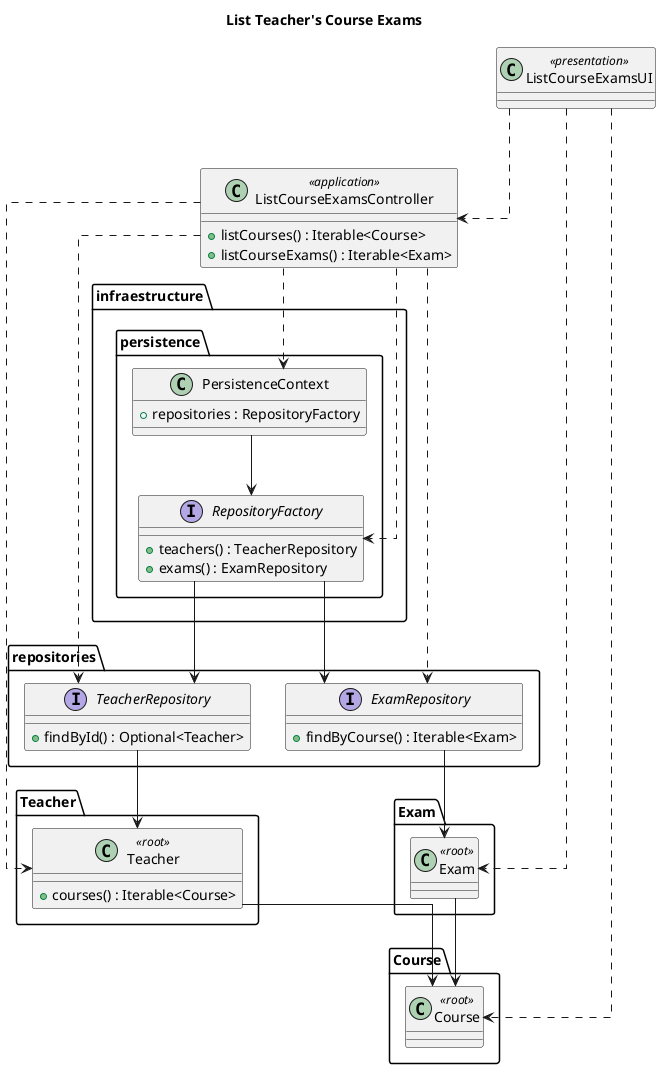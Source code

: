 @startuml
'https://plantuml.com/class-diagram
title List Teacher's Course Exams
top to bottom direction
skinparam linetype ortho

package Teacher {
    class Teacher <<root>> {
        + courses() : Iterable<Course>
    }
}

package Exam {
    class Exam <<root>>
}

package Course {
    class Course <<root>>
}

package repositories {
    interface TeacherRepository{
        + findById() : Optional<Teacher>
    }

    interface ExamRepository{
        + findByCourse() : Iterable<Exam>
    }
}

package infraestructure.persistence {
    class PersistenceContext {
    + repositories : RepositoryFactory
    }

    interface RepositoryFactory {
        + teachers() : TeacherRepository
        + exams() : ExamRepository
    }
}

class ListCourseExamsUI <<presentation>>

class ListCourseExamsController <<application>> {
    + listCourses() : Iterable<Course>
    + listCourseExams() : Iterable<Exam>
}

ListCourseExamsUI ..> ListCourseExamsController
ListCourseExamsUI ..> Exam.Exam
ListCourseExamsUI ..> Course.Course
ListCourseExamsController ..> PersistenceContext
ListCourseExamsController ..> RepositoryFactory
ListCourseExamsController ..> TeacherRepository
ListCourseExamsController ..> ExamRepository
ListCourseExamsController ..> Teacher.Teacher
Teacher.Teacher --> Course.Course
Exam.Exam --> Course.Course
PersistenceContext --> RepositoryFactory
RepositoryFactory --> TeacherRepository
RepositoryFactory --> ExamRepository
TeacherRepository --> Teacher.Teacher
ExamRepository --> Exam.Exam

@enduml
